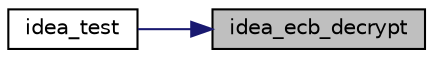 digraph "idea_ecb_decrypt"
{
 // LATEX_PDF_SIZE
  edge [fontname="Helvetica",fontsize="10",labelfontname="Helvetica",labelfontsize="10"];
  node [fontname="Helvetica",fontsize="10",shape=record];
  rankdir="RL";
  Node27 [label="idea_ecb_decrypt",height=0.2,width=0.4,color="black", fillcolor="grey75", style="filled", fontcolor="black",tooltip=" "];
  Node27 -> Node28 [dir="back",color="midnightblue",fontsize="10",style="solid"];
  Node28 [label="idea_test",height=0.2,width=0.4,color="black", fillcolor="white", style="filled",URL="$idea_8c.html#ad92e9322772754b8d6f1d62d093ed022",tooltip=" "];
}
